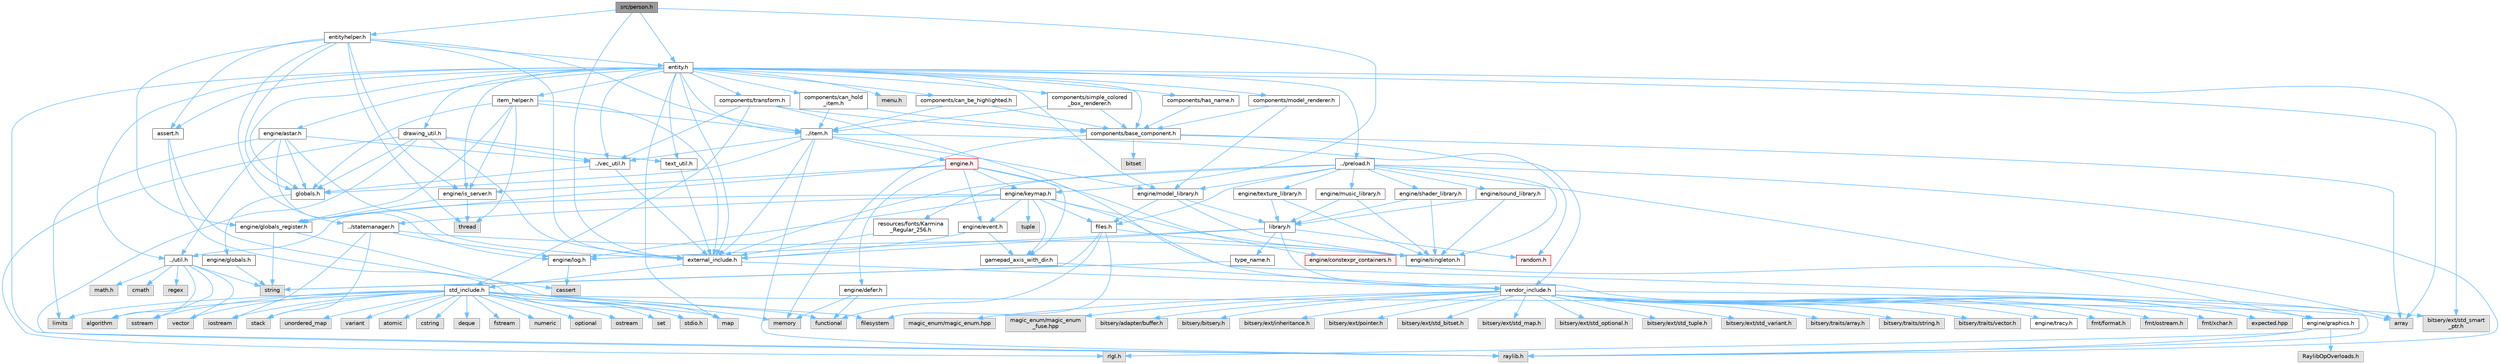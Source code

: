digraph "src/person.h"
{
 // LATEX_PDF_SIZE
  bgcolor="transparent";
  edge [fontname=Helvetica,fontsize=10,labelfontname=Helvetica,labelfontsize=10];
  node [fontname=Helvetica,fontsize=10,shape=box,height=0.2,width=0.4];
  Node1 [label="src/person.h",height=0.2,width=0.4,color="gray40", fillcolor="grey60", style="filled", fontcolor="black",tooltip=" "];
  Node1 -> Node2 [color="steelblue1",style="solid"];
  Node2 [label="external_include.h",height=0.2,width=0.4,color="grey40", fillcolor="white", style="filled",URL="$d7/daf/external__include_8h.html",tooltip=" "];
  Node2 -> Node3 [color="steelblue1",style="solid"];
  Node3 [label="std_include.h",height=0.2,width=0.4,color="grey40", fillcolor="white", style="filled",URL="$d4/dae/std__include_8h.html",tooltip=" "];
  Node3 -> Node4 [color="steelblue1",style="solid"];
  Node4 [label="stdio.h",height=0.2,width=0.4,color="grey60", fillcolor="#E0E0E0", style="filled",tooltip=" "];
  Node3 -> Node5 [color="steelblue1",style="solid"];
  Node5 [label="algorithm",height=0.2,width=0.4,color="grey60", fillcolor="#E0E0E0", style="filled",tooltip=" "];
  Node3 -> Node6 [color="steelblue1",style="solid"];
  Node6 [label="array",height=0.2,width=0.4,color="grey60", fillcolor="#E0E0E0", style="filled",tooltip=" "];
  Node3 -> Node7 [color="steelblue1",style="solid"];
  Node7 [label="atomic",height=0.2,width=0.4,color="grey60", fillcolor="#E0E0E0", style="filled",tooltip=" "];
  Node3 -> Node8 [color="steelblue1",style="solid"];
  Node8 [label="cstring",height=0.2,width=0.4,color="grey60", fillcolor="#E0E0E0", style="filled",tooltip=" "];
  Node3 -> Node9 [color="steelblue1",style="solid"];
  Node9 [label="deque",height=0.2,width=0.4,color="grey60", fillcolor="#E0E0E0", style="filled",tooltip=" "];
  Node3 -> Node10 [color="steelblue1",style="solid"];
  Node10 [label="filesystem",height=0.2,width=0.4,color="grey60", fillcolor="#E0E0E0", style="filled",tooltip=" "];
  Node3 -> Node11 [color="steelblue1",style="solid"];
  Node11 [label="fstream",height=0.2,width=0.4,color="grey60", fillcolor="#E0E0E0", style="filled",tooltip=" "];
  Node3 -> Node12 [color="steelblue1",style="solid"];
  Node12 [label="functional",height=0.2,width=0.4,color="grey60", fillcolor="#E0E0E0", style="filled",tooltip=" "];
  Node3 -> Node13 [color="steelblue1",style="solid"];
  Node13 [label="iostream",height=0.2,width=0.4,color="grey60", fillcolor="#E0E0E0", style="filled",tooltip=" "];
  Node3 -> Node14 [color="steelblue1",style="solid"];
  Node14 [label="limits",height=0.2,width=0.4,color="grey60", fillcolor="#E0E0E0", style="filled",tooltip=" "];
  Node3 -> Node15 [color="steelblue1",style="solid"];
  Node15 [label="map",height=0.2,width=0.4,color="grey60", fillcolor="#E0E0E0", style="filled",tooltip=" "];
  Node3 -> Node16 [color="steelblue1",style="solid"];
  Node16 [label="memory",height=0.2,width=0.4,color="grey60", fillcolor="#E0E0E0", style="filled",tooltip=" "];
  Node3 -> Node17 [color="steelblue1",style="solid"];
  Node17 [label="numeric",height=0.2,width=0.4,color="grey60", fillcolor="#E0E0E0", style="filled",tooltip=" "];
  Node3 -> Node18 [color="steelblue1",style="solid"];
  Node18 [label="optional",height=0.2,width=0.4,color="grey60", fillcolor="#E0E0E0", style="filled",tooltip=" "];
  Node3 -> Node19 [color="steelblue1",style="solid"];
  Node19 [label="ostream",height=0.2,width=0.4,color="grey60", fillcolor="#E0E0E0", style="filled",tooltip=" "];
  Node3 -> Node20 [color="steelblue1",style="solid"];
  Node20 [label="set",height=0.2,width=0.4,color="grey60", fillcolor="#E0E0E0", style="filled",tooltip=" "];
  Node3 -> Node21 [color="steelblue1",style="solid"];
  Node21 [label="sstream",height=0.2,width=0.4,color="grey60", fillcolor="#E0E0E0", style="filled",tooltip=" "];
  Node3 -> Node22 [color="steelblue1",style="solid"];
  Node22 [label="stack",height=0.2,width=0.4,color="grey60", fillcolor="#E0E0E0", style="filled",tooltip=" "];
  Node3 -> Node23 [color="steelblue1",style="solid"];
  Node23 [label="unordered_map",height=0.2,width=0.4,color="grey60", fillcolor="#E0E0E0", style="filled",tooltip=" "];
  Node3 -> Node24 [color="steelblue1",style="solid"];
  Node24 [label="variant",height=0.2,width=0.4,color="grey60", fillcolor="#E0E0E0", style="filled",tooltip=" "];
  Node3 -> Node25 [color="steelblue1",style="solid"];
  Node25 [label="vector",height=0.2,width=0.4,color="grey60", fillcolor="#E0E0E0", style="filled",tooltip=" "];
  Node2 -> Node26 [color="steelblue1",style="solid"];
  Node26 [label="vendor_include.h",height=0.2,width=0.4,color="grey40", fillcolor="white", style="filled",URL="$d6/dba/vendor__include_8h.html",tooltip=" "];
  Node26 -> Node27 [color="steelblue1",style="solid"];
  Node27 [label="engine/graphics.h",height=0.2,width=0.4,color="grey40", fillcolor="white", style="filled",URL="$d7/d04/graphics_8h.html",tooltip=" "];
  Node27 -> Node28 [color="steelblue1",style="solid"];
  Node28 [label="raylib.h",height=0.2,width=0.4,color="grey60", fillcolor="#E0E0E0", style="filled",tooltip=" "];
  Node27 -> Node29 [color="steelblue1",style="solid"];
  Node29 [label="rlgl.h",height=0.2,width=0.4,color="grey60", fillcolor="#E0E0E0", style="filled",tooltip=" "];
  Node27 -> Node30 [color="steelblue1",style="solid"];
  Node30 [label="RaylibOpOverloads.h",height=0.2,width=0.4,color="grey60", fillcolor="#E0E0E0", style="filled",tooltip=" "];
  Node26 -> Node31 [color="steelblue1",style="solid"];
  Node31 [label="fmt/format.h",height=0.2,width=0.4,color="grey60", fillcolor="#E0E0E0", style="filled",tooltip=" "];
  Node26 -> Node32 [color="steelblue1",style="solid"];
  Node32 [label="fmt/ostream.h",height=0.2,width=0.4,color="grey60", fillcolor="#E0E0E0", style="filled",tooltip=" "];
  Node26 -> Node33 [color="steelblue1",style="solid"];
  Node33 [label="fmt/xchar.h",height=0.2,width=0.4,color="grey60", fillcolor="#E0E0E0", style="filled",tooltip=" "];
  Node26 -> Node34 [color="steelblue1",style="solid"];
  Node34 [label="expected.hpp",height=0.2,width=0.4,color="grey60", fillcolor="#E0E0E0", style="filled",tooltip=" "];
  Node26 -> Node35 [color="steelblue1",style="solid"];
  Node35 [label="magic_enum/magic_enum.hpp",height=0.2,width=0.4,color="grey60", fillcolor="#E0E0E0", style="filled",tooltip=" "];
  Node26 -> Node36 [color="steelblue1",style="solid"];
  Node36 [label="magic_enum/magic_enum\l_fuse.hpp",height=0.2,width=0.4,color="grey60", fillcolor="#E0E0E0", style="filled",tooltip=" "];
  Node26 -> Node37 [color="steelblue1",style="solid"];
  Node37 [label="bitsery/adapter/buffer.h",height=0.2,width=0.4,color="grey60", fillcolor="#E0E0E0", style="filled",tooltip=" "];
  Node26 -> Node38 [color="steelblue1",style="solid"];
  Node38 [label="bitsery/bitsery.h",height=0.2,width=0.4,color="grey60", fillcolor="#E0E0E0", style="filled",tooltip=" "];
  Node26 -> Node39 [color="steelblue1",style="solid"];
  Node39 [label="bitsery/ext/inheritance.h",height=0.2,width=0.4,color="grey60", fillcolor="#E0E0E0", style="filled",tooltip=" "];
  Node26 -> Node40 [color="steelblue1",style="solid"];
  Node40 [label="bitsery/ext/pointer.h",height=0.2,width=0.4,color="grey60", fillcolor="#E0E0E0", style="filled",tooltip=" "];
  Node26 -> Node41 [color="steelblue1",style="solid"];
  Node41 [label="bitsery/ext/std_bitset.h",height=0.2,width=0.4,color="grey60", fillcolor="#E0E0E0", style="filled",tooltip=" "];
  Node26 -> Node42 [color="steelblue1",style="solid"];
  Node42 [label="bitsery/ext/std_map.h",height=0.2,width=0.4,color="grey60", fillcolor="#E0E0E0", style="filled",tooltip=" "];
  Node26 -> Node43 [color="steelblue1",style="solid"];
  Node43 [label="bitsery/ext/std_optional.h",height=0.2,width=0.4,color="grey60", fillcolor="#E0E0E0", style="filled",tooltip=" "];
  Node26 -> Node44 [color="steelblue1",style="solid"];
  Node44 [label="bitsery/ext/std_smart\l_ptr.h",height=0.2,width=0.4,color="grey60", fillcolor="#E0E0E0", style="filled",tooltip=" "];
  Node26 -> Node45 [color="steelblue1",style="solid"];
  Node45 [label="bitsery/ext/std_tuple.h",height=0.2,width=0.4,color="grey60", fillcolor="#E0E0E0", style="filled",tooltip=" "];
  Node26 -> Node46 [color="steelblue1",style="solid"];
  Node46 [label="bitsery/ext/std_variant.h",height=0.2,width=0.4,color="grey60", fillcolor="#E0E0E0", style="filled",tooltip=" "];
  Node26 -> Node47 [color="steelblue1",style="solid"];
  Node47 [label="bitsery/traits/array.h",height=0.2,width=0.4,color="grey60", fillcolor="#E0E0E0", style="filled",tooltip=" "];
  Node26 -> Node48 [color="steelblue1",style="solid"];
  Node48 [label="bitsery/traits/string.h",height=0.2,width=0.4,color="grey60", fillcolor="#E0E0E0", style="filled",tooltip=" "];
  Node26 -> Node49 [color="steelblue1",style="solid"];
  Node49 [label="bitsery/traits/vector.h",height=0.2,width=0.4,color="grey60", fillcolor="#E0E0E0", style="filled",tooltip=" "];
  Node26 -> Node50 [color="steelblue1",style="solid"];
  Node50 [label="engine/tracy.h",height=0.2,width=0.4,color="grey40", fillcolor="white", style="filled",URL="$d6/d15/tracy_8h.html",tooltip=" "];
  Node1 -> Node51 [color="steelblue1",style="solid"];
  Node51 [label="entity.h",height=0.2,width=0.4,color="grey40", fillcolor="white", style="filled",URL="$d8/d83/entity_8h.html",tooltip=" "];
  Node51 -> Node44 [color="steelblue1",style="solid"];
  Node51 -> Node52 [color="steelblue1",style="solid"];
  Node52 [label="components/base_component.h",height=0.2,width=0.4,color="grey40", fillcolor="white", style="filled",URL="$d5/dbb/base__component_8h.html",tooltip=" "];
  Node52 -> Node6 [color="steelblue1",style="solid"];
  Node52 -> Node53 [color="steelblue1",style="solid"];
  Node53 [label="bitset",height=0.2,width=0.4,color="grey60", fillcolor="#E0E0E0", style="filled",tooltip=" "];
  Node52 -> Node16 [color="steelblue1",style="solid"];
  Node52 -> Node26 [color="steelblue1",style="solid"];
  Node51 -> Node54 [color="steelblue1",style="solid"];
  Node54 [label="components/can_be_highlighted.h",height=0.2,width=0.4,color="grey40", fillcolor="white", style="filled",URL="$db/d75/can__be__highlighted_8h.html",tooltip=" "];
  Node54 -> Node55 [color="steelblue1",style="solid"];
  Node55 [label="../item.h",height=0.2,width=0.4,color="grey40", fillcolor="white", style="filled",URL="$df/d1f/item_8h.html",tooltip=" "];
  Node55 -> Node2 [color="steelblue1",style="solid"];
  Node55 -> Node56 [color="steelblue1",style="solid"];
  Node56 [label="engine.h",height=0.2,width=0.4,color="red", fillcolor="#FFF0F0", style="filled",URL="$d1/d55/engine_8h.html",tooltip=" "];
  Node56 -> Node57 [color="steelblue1",style="solid"];
  Node57 [label="engine/constexpr_containers.h",height=0.2,width=0.4,color="red", fillcolor="#FFF0F0", style="filled",URL="$d3/dc4/constexpr__containers_8h.html",tooltip=" "];
  Node57 -> Node6 [color="steelblue1",style="solid"];
  Node56 -> Node60 [color="steelblue1",style="solid"];
  Node60 [label="engine/defer.h",height=0.2,width=0.4,color="grey40", fillcolor="white", style="filled",URL="$db/df4/defer_8h.html",tooltip=" "];
  Node60 -> Node12 [color="steelblue1",style="solid"];
  Node60 -> Node16 [color="steelblue1",style="solid"];
  Node56 -> Node61 [color="steelblue1",style="solid"];
  Node61 [label="engine/event.h",height=0.2,width=0.4,color="grey40", fillcolor="white", style="filled",URL="$dd/d20/event_8h.html",tooltip=" "];
  Node61 -> Node2 [color="steelblue1",style="solid"];
  Node61 -> Node62 [color="steelblue1",style="solid"];
  Node62 [label="gamepad_axis_with_dir.h",height=0.2,width=0.4,color="grey40", fillcolor="white", style="filled",URL="$db/d29/gamepad__axis__with__dir_8h.html",tooltip=" "];
  Node62 -> Node26 [color="steelblue1",style="solid"];
  Node56 -> Node62 [color="steelblue1",style="solid"];
  Node56 -> Node63 [color="steelblue1",style="solid"];
  Node63 [label="engine/globals_register.h",height=0.2,width=0.4,color="grey40", fillcolor="white", style="filled",URL="$db/da1/globals__register_8h.html",tooltip=" "];
  Node63 -> Node15 [color="steelblue1",style="solid"];
  Node63 -> Node64 [color="steelblue1",style="solid"];
  Node64 [label="string",height=0.2,width=0.4,color="grey60", fillcolor="#E0E0E0", style="filled",tooltip=" "];
  Node56 -> Node65 [color="steelblue1",style="solid"];
  Node65 [label="engine/is_server.h",height=0.2,width=0.4,color="grey40", fillcolor="white", style="filled",URL="$d6/db9/is__server_8h.html",tooltip=" "];
  Node65 -> Node66 [color="steelblue1",style="solid"];
  Node66 [label="thread",height=0.2,width=0.4,color="grey60", fillcolor="#E0E0E0", style="filled",tooltip=" "];
  Node65 -> Node63 [color="steelblue1",style="solid"];
  Node56 -> Node67 [color="steelblue1",style="solid"];
  Node67 [label="engine/keymap.h",height=0.2,width=0.4,color="grey40", fillcolor="white", style="filled",URL="$da/d9a/keymap_8h.html",tooltip=" "];
  Node67 -> Node68 [color="steelblue1",style="solid"];
  Node68 [label="tuple",height=0.2,width=0.4,color="grey60", fillcolor="#E0E0E0", style="filled",tooltip=" "];
  Node67 -> Node28 [color="steelblue1",style="solid"];
  Node67 -> Node69 [color="steelblue1",style="solid"];
  Node69 [label="../statemanager.h",height=0.2,width=0.4,color="grey40", fillcolor="white", style="filled",URL="$d2/d5f/statemanager_8h.html",tooltip=" "];
  Node69 -> Node13 [color="steelblue1",style="solid"];
  Node69 -> Node22 [color="steelblue1",style="solid"];
  Node69 -> Node70 [color="steelblue1",style="solid"];
  Node70 [label="engine/log.h",height=0.2,width=0.4,color="grey40", fillcolor="white", style="filled",URL="$d7/d7f/log_8h.html",tooltip=" "];
  Node70 -> Node71 [color="steelblue1",style="solid"];
  Node71 [label="cassert",height=0.2,width=0.4,color="grey60", fillcolor="#E0E0E0", style="filled",tooltip=" "];
  Node69 -> Node72 [color="steelblue1",style="solid"];
  Node72 [label="engine/singleton.h",height=0.2,width=0.4,color="grey40", fillcolor="white", style="filled",URL="$d4/d0b/singleton_8h.html",tooltip=" "];
  Node67 -> Node73 [color="steelblue1",style="solid"];
  Node73 [label="../util.h",height=0.2,width=0.4,color="grey40", fillcolor="white", style="filled",URL="$d8/d3c/util_8h.html",tooltip=" "];
  Node73 -> Node74 [color="steelblue1",style="solid"];
  Node74 [label="math.h",height=0.2,width=0.4,color="grey60", fillcolor="#E0E0E0", style="filled",tooltip=" "];
  Node73 -> Node5 [color="steelblue1",style="solid"];
  Node73 -> Node75 [color="steelblue1",style="solid"];
  Node75 [label="cmath",height=0.2,width=0.4,color="grey60", fillcolor="#E0E0E0", style="filled",tooltip=" "];
  Node73 -> Node76 [color="steelblue1",style="solid"];
  Node76 [label="regex",height=0.2,width=0.4,color="grey60", fillcolor="#E0E0E0", style="filled",tooltip=" "];
  Node73 -> Node21 [color="steelblue1",style="solid"];
  Node73 -> Node64 [color="steelblue1",style="solid"];
  Node73 -> Node25 [color="steelblue1",style="solid"];
  Node67 -> Node77 [color="steelblue1",style="solid"];
  Node77 [label="files.h",height=0.2,width=0.4,color="grey40", fillcolor="white", style="filled",URL="$dd/d20/files_8h.html",tooltip=" "];
  Node77 -> Node10 [color="steelblue1",style="solid"];
  Node77 -> Node12 [color="steelblue1",style="solid"];
  Node77 -> Node64 [color="steelblue1",style="solid"];
  Node77 -> Node72 [color="steelblue1",style="solid"];
  Node67 -> Node61 [color="steelblue1",style="solid"];
  Node67 -> Node62 [color="steelblue1",style="solid"];
  Node67 -> Node70 [color="steelblue1",style="solid"];
  Node67 -> Node72 [color="steelblue1",style="solid"];
  Node55 -> Node95 [color="steelblue1",style="solid"];
  Node95 [label="engine/model_library.h",height=0.2,width=0.4,color="grey40", fillcolor="white", style="filled",URL="$d0/dd0/model__library_8h.html",tooltip=" "];
  Node95 -> Node77 [color="steelblue1",style="solid"];
  Node95 -> Node96 [color="steelblue1",style="solid"];
  Node96 [label="library.h",height=0.2,width=0.4,color="grey40", fillcolor="white", style="filled",URL="$dd/d08/library_8h.html",tooltip=" "];
  Node96 -> Node2 [color="steelblue1",style="solid"];
  Node96 -> Node34 [color="steelblue1",style="solid"];
  Node96 -> Node70 [color="steelblue1",style="solid"];
  Node96 -> Node97 [color="steelblue1",style="solid"];
  Node97 [label="random.h",height=0.2,width=0.4,color="red", fillcolor="#FFF0F0", style="filled",URL="$d1/d79/random_8h.html",tooltip=" "];
  Node96 -> Node99 [color="steelblue1",style="solid"];
  Node99 [label="type_name.h",height=0.2,width=0.4,color="grey40", fillcolor="white", style="filled",URL="$d3/d31/type__name_8h.html",tooltip=" "];
  Node99 -> Node64 [color="steelblue1",style="solid"];
  Node95 -> Node72 [color="steelblue1",style="solid"];
  Node55 -> Node97 [color="steelblue1",style="solid"];
  Node55 -> Node86 [color="steelblue1",style="solid"];
  Node86 [label="globals.h",height=0.2,width=0.4,color="grey40", fillcolor="white", style="filled",URL="$d5/d87/globals_8h.html",tooltip=" "];
  Node86 -> Node87 [color="steelblue1",style="solid"];
  Node87 [label="engine/globals.h",height=0.2,width=0.4,color="grey40", fillcolor="white", style="filled",URL="$d4/df4/engine_2globals_8h.html",tooltip=" "];
  Node87 -> Node64 [color="steelblue1",style="solid"];
  Node55 -> Node28 [color="steelblue1",style="solid"];
  Node55 -> Node85 [color="steelblue1",style="solid"];
  Node85 [label="../vec_util.h",height=0.2,width=0.4,color="grey40", fillcolor="white", style="filled",URL="$d0/d3f/vec__util_8h.html",tooltip=" "];
  Node85 -> Node2 [color="steelblue1",style="solid"];
  Node85 -> Node86 [color="steelblue1",style="solid"];
  Node54 -> Node52 [color="steelblue1",style="solid"];
  Node51 -> Node108 [color="steelblue1",style="solid"];
  Node108 [label="components/can_hold\l_item.h",height=0.2,width=0.4,color="grey40", fillcolor="white", style="filled",URL="$dc/d28/can__hold__item_8h.html",tooltip=" "];
  Node108 -> Node55 [color="steelblue1",style="solid"];
  Node108 -> Node52 [color="steelblue1",style="solid"];
  Node51 -> Node109 [color="steelblue1",style="solid"];
  Node109 [label="components/has_name.h",height=0.2,width=0.4,color="grey40", fillcolor="white", style="filled",URL="$df/da4/has__name_8h.html",tooltip=" "];
  Node109 -> Node52 [color="steelblue1",style="solid"];
  Node51 -> Node110 [color="steelblue1",style="solid"];
  Node110 [label="components/model_renderer.h",height=0.2,width=0.4,color="grey40", fillcolor="white", style="filled",URL="$df/df8/model__renderer_8h.html",tooltip=" "];
  Node110 -> Node95 [color="steelblue1",style="solid"];
  Node110 -> Node52 [color="steelblue1",style="solid"];
  Node51 -> Node111 [color="steelblue1",style="solid"];
  Node111 [label="components/simple_colored\l_box_renderer.h",height=0.2,width=0.4,color="grey40", fillcolor="white", style="filled",URL="$d7/d5e/simple__colored__box__renderer_8h.html",tooltip=" "];
  Node111 -> Node55 [color="steelblue1",style="solid"];
  Node111 -> Node52 [color="steelblue1",style="solid"];
  Node51 -> Node112 [color="steelblue1",style="solid"];
  Node112 [label="components/transform.h",height=0.2,width=0.4,color="grey40", fillcolor="white", style="filled",URL="$d2/d80/transform_8h.html",tooltip=" "];
  Node112 -> Node3 [color="steelblue1",style="solid"];
  Node112 -> Node85 [color="steelblue1",style="solid"];
  Node112 -> Node26 [color="steelblue1",style="solid"];
  Node112 -> Node52 [color="steelblue1",style="solid"];
  Node51 -> Node88 [color="steelblue1",style="solid"];
  Node88 [label="assert.h",height=0.2,width=0.4,color="grey40", fillcolor="white", style="filled",URL="$dc/da7/assert_8h.html",tooltip=" "];
  Node88 -> Node4 [color="steelblue1",style="solid"];
  Node88 -> Node71 [color="steelblue1",style="solid"];
  Node51 -> Node2 [color="steelblue1",style="solid"];
  Node51 -> Node6 [color="steelblue1",style="solid"];
  Node51 -> Node15 [color="steelblue1",style="solid"];
  Node51 -> Node113 [color="steelblue1",style="solid"];
  Node113 [label="drawing_util.h",height=0.2,width=0.4,color="grey40", fillcolor="white", style="filled",URL="$df/db6/drawing__util_8h.html",tooltip=" "];
  Node113 -> Node2 [color="steelblue1",style="solid"];
  Node113 -> Node86 [color="steelblue1",style="solid"];
  Node113 -> Node28 [color="steelblue1",style="solid"];
  Node113 -> Node29 [color="steelblue1",style="solid"];
  Node113 -> Node114 [color="steelblue1",style="solid"];
  Node114 [label="text_util.h",height=0.2,width=0.4,color="grey40", fillcolor="white", style="filled",URL="$d4/d78/text__util_8h.html",tooltip=" "];
  Node114 -> Node2 [color="steelblue1",style="solid"];
  Node113 -> Node85 [color="steelblue1",style="solid"];
  Node51 -> Node115 [color="steelblue1",style="solid"];
  Node115 [label="engine/astar.h",height=0.2,width=0.4,color="grey40", fillcolor="white", style="filled",URL="$d8/d56/astar_8h.html",tooltip=" "];
  Node115 -> Node14 [color="steelblue1",style="solid"];
  Node115 -> Node2 [color="steelblue1",style="solid"];
  Node115 -> Node86 [color="steelblue1",style="solid"];
  Node115 -> Node73 [color="steelblue1",style="solid"];
  Node115 -> Node85 [color="steelblue1",style="solid"];
  Node115 -> Node70 [color="steelblue1",style="solid"];
  Node51 -> Node65 [color="steelblue1",style="solid"];
  Node51 -> Node95 [color="steelblue1",style="solid"];
  Node51 -> Node86 [color="steelblue1",style="solid"];
  Node51 -> Node55 [color="steelblue1",style="solid"];
  Node51 -> Node116 [color="steelblue1",style="solid"];
  Node116 [label="item_helper.h",height=0.2,width=0.4,color="grey40", fillcolor="white", style="filled",URL="$d0/d4e/item__helper_8h.html",tooltip=" "];
  Node116 -> Node66 [color="steelblue1",style="solid"];
  Node116 -> Node2 [color="steelblue1",style="solid"];
  Node116 -> Node63 [color="steelblue1",style="solid"];
  Node116 -> Node65 [color="steelblue1",style="solid"];
  Node116 -> Node86 [color="steelblue1",style="solid"];
  Node116 -> Node55 [color="steelblue1",style="solid"];
  Node51 -> Node117 [color="steelblue1",style="solid"];
  Node117 [label="menu.h",height=0.2,width=0.4,color="grey60", fillcolor="#E0E0E0", style="filled",tooltip=" "];
  Node51 -> Node94 [color="steelblue1",style="solid"];
  Node94 [label="../preload.h",height=0.2,width=0.4,color="grey40", fillcolor="white", style="filled",URL="$d5/d34/preload_8h.html",tooltip=" "];
  Node94 -> Node2 [color="steelblue1",style="solid"];
  Node94 -> Node27 [color="steelblue1",style="solid"];
  Node94 -> Node72 [color="steelblue1",style="solid"];
  Node94 -> Node28 [color="steelblue1",style="solid"];
  Node94 -> Node77 [color="steelblue1",style="solid"];
  Node94 -> Node95 [color="steelblue1",style="solid"];
  Node94 -> Node100 [color="steelblue1",style="solid"];
  Node100 [label="engine/music_library.h",height=0.2,width=0.4,color="grey40", fillcolor="white", style="filled",URL="$dc/d33/music__library_8h.html",tooltip=" "];
  Node100 -> Node96 [color="steelblue1",style="solid"];
  Node100 -> Node72 [color="steelblue1",style="solid"];
  Node94 -> Node101 [color="steelblue1",style="solid"];
  Node101 [label="engine/shader_library.h",height=0.2,width=0.4,color="grey40", fillcolor="white", style="filled",URL="$d1/d27/shader__library_8h.html",tooltip=" "];
  Node101 -> Node96 [color="steelblue1",style="solid"];
  Node101 -> Node72 [color="steelblue1",style="solid"];
  Node94 -> Node102 [color="steelblue1",style="solid"];
  Node102 [label="engine/sound_library.h",height=0.2,width=0.4,color="grey40", fillcolor="white", style="filled",URL="$d5/d04/sound__library_8h.html",tooltip=" "];
  Node102 -> Node96 [color="steelblue1",style="solid"];
  Node102 -> Node72 [color="steelblue1",style="solid"];
  Node94 -> Node103 [color="steelblue1",style="solid"];
  Node103 [label="engine/texture_library.h",height=0.2,width=0.4,color="grey40", fillcolor="white", style="filled",URL="$d5/d33/texture__library_8h.html",tooltip=" "];
  Node103 -> Node96 [color="steelblue1",style="solid"];
  Node103 -> Node72 [color="steelblue1",style="solid"];
  Node94 -> Node104 [color="steelblue1",style="solid"];
  Node104 [label="resources/fonts/Karmina\l_Regular_256.h",height=0.2,width=0.4,color="grey40", fillcolor="white", style="filled",URL="$d2/de0/_karmina___regular__256_8h.html",tooltip=" "];
  Node104 -> Node2 [color="steelblue1",style="solid"];
  Node51 -> Node28 [color="steelblue1",style="solid"];
  Node51 -> Node114 [color="steelblue1",style="solid"];
  Node51 -> Node73 [color="steelblue1",style="solid"];
  Node51 -> Node85 [color="steelblue1",style="solid"];
  Node1 -> Node118 [color="steelblue1",style="solid"];
  Node118 [label="entityhelper.h",height=0.2,width=0.4,color="grey40", fillcolor="white", style="filled",URL="$d9/d3c/entityhelper_8h.html",tooltip=" "];
  Node118 -> Node66 [color="steelblue1",style="solid"];
  Node118 -> Node88 [color="steelblue1",style="solid"];
  Node118 -> Node2 [color="steelblue1",style="solid"];
  Node118 -> Node63 [color="steelblue1",style="solid"];
  Node118 -> Node65 [color="steelblue1",style="solid"];
  Node118 -> Node86 [color="steelblue1",style="solid"];
  Node118 -> Node51 [color="steelblue1",style="solid"];
  Node118 -> Node55 [color="steelblue1",style="solid"];
  Node118 -> Node69 [color="steelblue1",style="solid"];
  Node1 -> Node67 [color="steelblue1",style="solid"];
}
